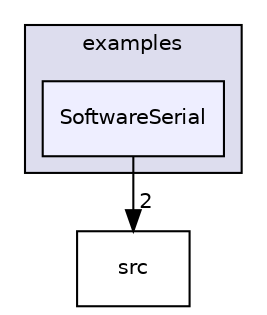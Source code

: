 digraph "examples/SoftwareSerial" {
  compound=true
  node [ fontsize="10", fontname="Helvetica"];
  edge [ labelfontsize="10", labelfontname="Helvetica"];
  subgraph clusterdir_d28a4824dc47e487b107a5db32ef43c4 {
    graph [ bgcolor="#ddddee", pencolor="black", label="examples" fontname="Helvetica", fontsize="10", URL="dir_d28a4824dc47e487b107a5db32ef43c4.html"]
  dir_282dace2d101780c2ea805f5e9456c59 [shape=box, label="SoftwareSerial", style="filled", fillcolor="#eeeeff", pencolor="black", URL="dir_282dace2d101780c2ea805f5e9456c59.html"];
  }
  dir_68267d1309a1af8e8297ef4c3efbcdba [shape=box label="src" URL="dir_68267d1309a1af8e8297ef4c3efbcdba.html"];
  dir_282dace2d101780c2ea805f5e9456c59->dir_68267d1309a1af8e8297ef4c3efbcdba [headlabel="2", labeldistance=1.5 headhref="dir_000006_000007.html"];
}
